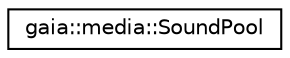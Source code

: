 digraph G
{
  edge [fontname="Helvetica",fontsize="10",labelfontname="Helvetica",labelfontsize="10"];
  node [fontname="Helvetica",fontsize="10",shape=record];
  rankdir=LR;
  Node1 [label="gaia::media::SoundPool",height=0.2,width=0.4,color="black", fillcolor="white", style="filled",URL="$da/df2/classgaia_1_1media_1_1_sound_pool.html",tooltip="The SoundPool class manages and plays audio resources for applications."];
}
